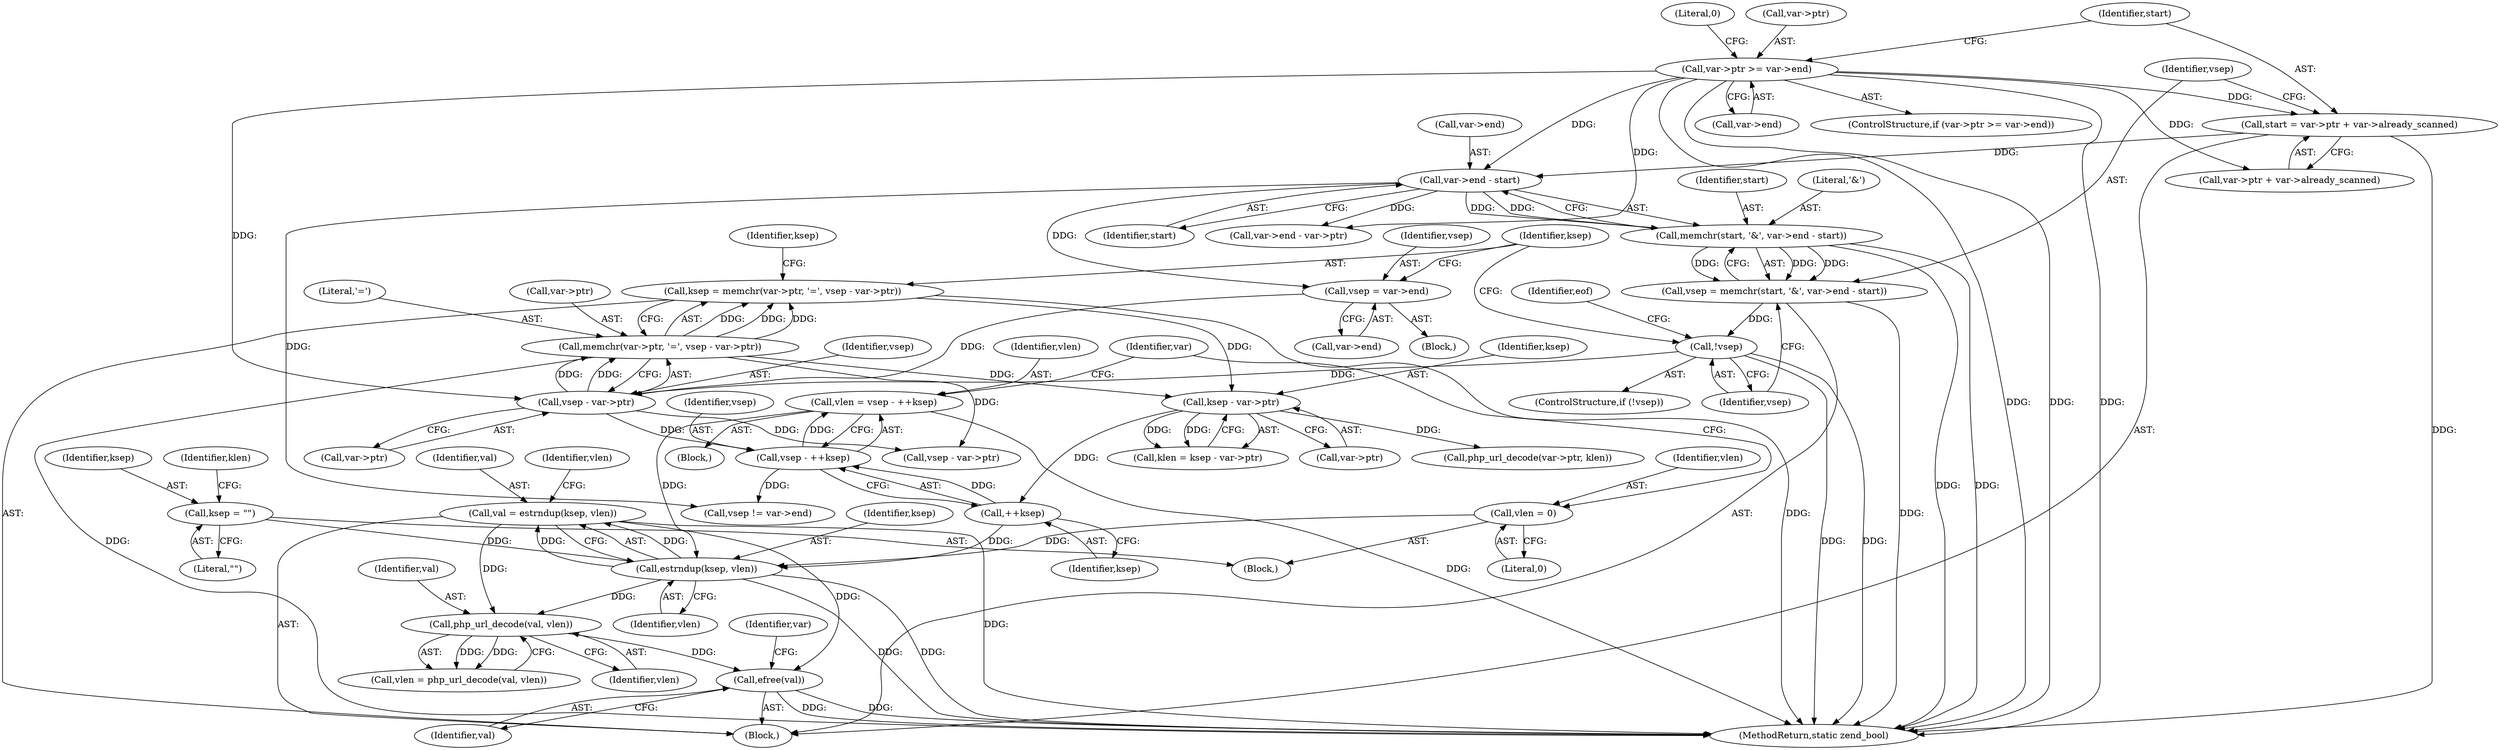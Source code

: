 digraph "0_php-src_0f8cf3b8497dc45c010c44ed9e96518e11e19fc3@API" {
"1000239" [label="(Call,efree(val))"];
"1000235" [label="(Call,php_url_decode(val, vlen))"];
"1000225" [label="(Call,val = estrndup(ksep, vlen))"];
"1000227" [label="(Call,estrndup(ksep, vlen))"];
"1000207" [label="(Call,ksep = \"\")"];
"1000203" [label="(Call,++ksep)"];
"1000194" [label="(Call,ksep - var->ptr)"];
"1000173" [label="(Call,ksep = memchr(var->ptr, '=', vsep - var->ptr))"];
"1000175" [label="(Call,memchr(var->ptr, '=', vsep - var->ptr))"];
"1000180" [label="(Call,vsep - var->ptr)"];
"1000168" [label="(Call,vsep = var->end)"];
"1000140" [label="(Call,var->end - start)"];
"1000116" [label="(Call,var->ptr >= var->end)"];
"1000126" [label="(Call,start = var->ptr + var->already_scanned)"];
"1000146" [label="(Call,!vsep)"];
"1000135" [label="(Call,vsep = memchr(start, '&', var->end - start))"];
"1000137" [label="(Call,memchr(start, '&', var->end - start))"];
"1000199" [label="(Call,vlen = vsep - ++ksep)"];
"1000201" [label="(Call,vsep - ++ksep)"];
"1000217" [label="(Call,vlen = 0)"];
"1000168" [label="(Call,vsep = var->end)"];
"1000128" [label="(Call,var->ptr + var->already_scanned)"];
"1000135" [label="(Call,vsep = memchr(start, '&', var->end - start))"];
"1000201" [label="(Call,vsep - ++ksep)"];
"1000220" [label="(Call,php_url_decode(var->ptr, klen))"];
"1000228" [label="(Identifier,ksep)"];
"1000195" [label="(Identifier,ksep)"];
"1000138" [label="(Identifier,start)"];
"1000227" [label="(Call,estrndup(ksep, vlen))"];
"1000217" [label="(Call,vlen = 0)"];
"1000175" [label="(Call,memchr(var->ptr, '=', vsep - var->ptr))"];
"1000208" [label="(Identifier,ksep)"];
"1000176" [label="(Call,var->ptr)"];
"1000182" [label="(Call,var->ptr)"];
"1000229" [label="(Identifier,vlen)"];
"1000117" [label="(Call,var->ptr)"];
"1000203" [label="(Call,++ksep)"];
"1000196" [label="(Call,var->ptr)"];
"1000236" [label="(Identifier,val)"];
"1000169" [label="(Identifier,vsep)"];
"1000179" [label="(Literal,'=')"];
"1000211" [label="(Identifier,klen)"];
"1000226" [label="(Identifier,val)"];
"1000174" [label="(Identifier,ksep)"];
"1000120" [label="(Call,var->end)"];
"1000139" [label="(Literal,'&')"];
"1000218" [label="(Identifier,vlen)"];
"1000170" [label="(Call,var->end)"];
"1000233" [label="(Call,vlen = php_url_decode(val, vlen))"];
"1000206" [label="(Block,)"];
"1000225" [label="(Call,val = estrndup(ksep, vlen))"];
"1000237" [label="(Identifier,vlen)"];
"1000192" [label="(Call,klen = ksep - var->ptr)"];
"1000140" [label="(Call,var->end - start)"];
"1000202" [label="(Identifier,vsep)"];
"1000239" [label="(Call,efree(val))"];
"1000259" [label="(MethodReturn,static zend_bool)"];
"1000209" [label="(Literal,\"\")"];
"1000145" [label="(ControlStructure,if (!vsep))"];
"1000187" [label="(Block,)"];
"1000235" [label="(Call,php_url_decode(val, vlen))"];
"1000200" [label="(Identifier,vlen)"];
"1000180" [label="(Call,vsep - var->ptr)"];
"1000240" [label="(Identifier,val)"];
"1000181" [label="(Identifier,vsep)"];
"1000219" [label="(Literal,0)"];
"1000151" [label="(Identifier,eof)"];
"1000186" [label="(Identifier,ksep)"];
"1000125" [label="(Literal,0)"];
"1000243" [label="(Identifier,var)"];
"1000204" [label="(Identifier,ksep)"];
"1000144" [label="(Identifier,start)"];
"1000107" [label="(Block,)"];
"1000116" [label="(Call,var->ptr >= var->end)"];
"1000137" [label="(Call,memchr(start, '&', var->end - start))"];
"1000173" [label="(Call,ksep = memchr(var->ptr, '=', vsep - var->ptr))"];
"1000127" [label="(Identifier,start)"];
"1000212" [label="(Call,vsep - var->ptr)"];
"1000207" [label="(Call,ksep = \"\")"];
"1000222" [label="(Identifier,var)"];
"1000115" [label="(ControlStructure,if (var->ptr >= var->end))"];
"1000199" [label="(Call,vlen = vsep - ++ksep)"];
"1000146" [label="(Call,!vsep)"];
"1000141" [label="(Call,var->end)"];
"1000231" [label="(Identifier,vlen)"];
"1000194" [label="(Call,ksep - var->ptr)"];
"1000247" [label="(Call,vsep != var->end)"];
"1000136" [label="(Identifier,vsep)"];
"1000147" [label="(Identifier,vsep)"];
"1000126" [label="(Call,start = var->ptr + var->already_scanned)"];
"1000167" [label="(Block,)"];
"1000157" [label="(Call,var->end - var->ptr)"];
"1000239" -> "1000107"  [label="AST: "];
"1000239" -> "1000240"  [label="CFG: "];
"1000240" -> "1000239"  [label="AST: "];
"1000243" -> "1000239"  [label="CFG: "];
"1000239" -> "1000259"  [label="DDG: "];
"1000239" -> "1000259"  [label="DDG: "];
"1000235" -> "1000239"  [label="DDG: "];
"1000225" -> "1000239"  [label="DDG: "];
"1000235" -> "1000233"  [label="AST: "];
"1000235" -> "1000237"  [label="CFG: "];
"1000236" -> "1000235"  [label="AST: "];
"1000237" -> "1000235"  [label="AST: "];
"1000233" -> "1000235"  [label="CFG: "];
"1000235" -> "1000233"  [label="DDG: "];
"1000235" -> "1000233"  [label="DDG: "];
"1000225" -> "1000235"  [label="DDG: "];
"1000227" -> "1000235"  [label="DDG: "];
"1000225" -> "1000107"  [label="AST: "];
"1000225" -> "1000227"  [label="CFG: "];
"1000226" -> "1000225"  [label="AST: "];
"1000227" -> "1000225"  [label="AST: "];
"1000231" -> "1000225"  [label="CFG: "];
"1000225" -> "1000259"  [label="DDG: "];
"1000227" -> "1000225"  [label="DDG: "];
"1000227" -> "1000225"  [label="DDG: "];
"1000227" -> "1000229"  [label="CFG: "];
"1000228" -> "1000227"  [label="AST: "];
"1000229" -> "1000227"  [label="AST: "];
"1000227" -> "1000259"  [label="DDG: "];
"1000227" -> "1000259"  [label="DDG: "];
"1000207" -> "1000227"  [label="DDG: "];
"1000203" -> "1000227"  [label="DDG: "];
"1000199" -> "1000227"  [label="DDG: "];
"1000217" -> "1000227"  [label="DDG: "];
"1000207" -> "1000206"  [label="AST: "];
"1000207" -> "1000209"  [label="CFG: "];
"1000208" -> "1000207"  [label="AST: "];
"1000209" -> "1000207"  [label="AST: "];
"1000211" -> "1000207"  [label="CFG: "];
"1000203" -> "1000201"  [label="AST: "];
"1000203" -> "1000204"  [label="CFG: "];
"1000204" -> "1000203"  [label="AST: "];
"1000201" -> "1000203"  [label="CFG: "];
"1000203" -> "1000201"  [label="DDG: "];
"1000194" -> "1000203"  [label="DDG: "];
"1000194" -> "1000192"  [label="AST: "];
"1000194" -> "1000196"  [label="CFG: "];
"1000195" -> "1000194"  [label="AST: "];
"1000196" -> "1000194"  [label="AST: "];
"1000192" -> "1000194"  [label="CFG: "];
"1000194" -> "1000192"  [label="DDG: "];
"1000194" -> "1000192"  [label="DDG: "];
"1000173" -> "1000194"  [label="DDG: "];
"1000175" -> "1000194"  [label="DDG: "];
"1000194" -> "1000220"  [label="DDG: "];
"1000173" -> "1000107"  [label="AST: "];
"1000173" -> "1000175"  [label="CFG: "];
"1000174" -> "1000173"  [label="AST: "];
"1000175" -> "1000173"  [label="AST: "];
"1000186" -> "1000173"  [label="CFG: "];
"1000173" -> "1000259"  [label="DDG: "];
"1000175" -> "1000173"  [label="DDG: "];
"1000175" -> "1000173"  [label="DDG: "];
"1000175" -> "1000173"  [label="DDG: "];
"1000175" -> "1000180"  [label="CFG: "];
"1000176" -> "1000175"  [label="AST: "];
"1000179" -> "1000175"  [label="AST: "];
"1000180" -> "1000175"  [label="AST: "];
"1000175" -> "1000259"  [label="DDG: "];
"1000180" -> "1000175"  [label="DDG: "];
"1000180" -> "1000175"  [label="DDG: "];
"1000175" -> "1000212"  [label="DDG: "];
"1000180" -> "1000182"  [label="CFG: "];
"1000181" -> "1000180"  [label="AST: "];
"1000182" -> "1000180"  [label="AST: "];
"1000168" -> "1000180"  [label="DDG: "];
"1000146" -> "1000180"  [label="DDG: "];
"1000116" -> "1000180"  [label="DDG: "];
"1000180" -> "1000201"  [label="DDG: "];
"1000180" -> "1000212"  [label="DDG: "];
"1000168" -> "1000167"  [label="AST: "];
"1000168" -> "1000170"  [label="CFG: "];
"1000169" -> "1000168"  [label="AST: "];
"1000170" -> "1000168"  [label="AST: "];
"1000174" -> "1000168"  [label="CFG: "];
"1000140" -> "1000168"  [label="DDG: "];
"1000140" -> "1000137"  [label="AST: "];
"1000140" -> "1000144"  [label="CFG: "];
"1000141" -> "1000140"  [label="AST: "];
"1000144" -> "1000140"  [label="AST: "];
"1000137" -> "1000140"  [label="CFG: "];
"1000140" -> "1000137"  [label="DDG: "];
"1000140" -> "1000137"  [label="DDG: "];
"1000116" -> "1000140"  [label="DDG: "];
"1000126" -> "1000140"  [label="DDG: "];
"1000140" -> "1000157"  [label="DDG: "];
"1000140" -> "1000247"  [label="DDG: "];
"1000116" -> "1000115"  [label="AST: "];
"1000116" -> "1000120"  [label="CFG: "];
"1000117" -> "1000116"  [label="AST: "];
"1000120" -> "1000116"  [label="AST: "];
"1000125" -> "1000116"  [label="CFG: "];
"1000127" -> "1000116"  [label="CFG: "];
"1000116" -> "1000259"  [label="DDG: "];
"1000116" -> "1000259"  [label="DDG: "];
"1000116" -> "1000259"  [label="DDG: "];
"1000116" -> "1000126"  [label="DDG: "];
"1000116" -> "1000128"  [label="DDG: "];
"1000116" -> "1000157"  [label="DDG: "];
"1000126" -> "1000107"  [label="AST: "];
"1000126" -> "1000128"  [label="CFG: "];
"1000127" -> "1000126"  [label="AST: "];
"1000128" -> "1000126"  [label="AST: "];
"1000136" -> "1000126"  [label="CFG: "];
"1000126" -> "1000259"  [label="DDG: "];
"1000146" -> "1000145"  [label="AST: "];
"1000146" -> "1000147"  [label="CFG: "];
"1000147" -> "1000146"  [label="AST: "];
"1000151" -> "1000146"  [label="CFG: "];
"1000174" -> "1000146"  [label="CFG: "];
"1000146" -> "1000259"  [label="DDG: "];
"1000146" -> "1000259"  [label="DDG: "];
"1000135" -> "1000146"  [label="DDG: "];
"1000135" -> "1000107"  [label="AST: "];
"1000135" -> "1000137"  [label="CFG: "];
"1000136" -> "1000135"  [label="AST: "];
"1000137" -> "1000135"  [label="AST: "];
"1000147" -> "1000135"  [label="CFG: "];
"1000135" -> "1000259"  [label="DDG: "];
"1000137" -> "1000135"  [label="DDG: "];
"1000137" -> "1000135"  [label="DDG: "];
"1000137" -> "1000135"  [label="DDG: "];
"1000138" -> "1000137"  [label="AST: "];
"1000139" -> "1000137"  [label="AST: "];
"1000137" -> "1000259"  [label="DDG: "];
"1000137" -> "1000259"  [label="DDG: "];
"1000199" -> "1000187"  [label="AST: "];
"1000199" -> "1000201"  [label="CFG: "];
"1000200" -> "1000199"  [label="AST: "];
"1000201" -> "1000199"  [label="AST: "];
"1000222" -> "1000199"  [label="CFG: "];
"1000199" -> "1000259"  [label="DDG: "];
"1000201" -> "1000199"  [label="DDG: "];
"1000202" -> "1000201"  [label="AST: "];
"1000201" -> "1000247"  [label="DDG: "];
"1000217" -> "1000206"  [label="AST: "];
"1000217" -> "1000219"  [label="CFG: "];
"1000218" -> "1000217"  [label="AST: "];
"1000219" -> "1000217"  [label="AST: "];
"1000222" -> "1000217"  [label="CFG: "];
}
